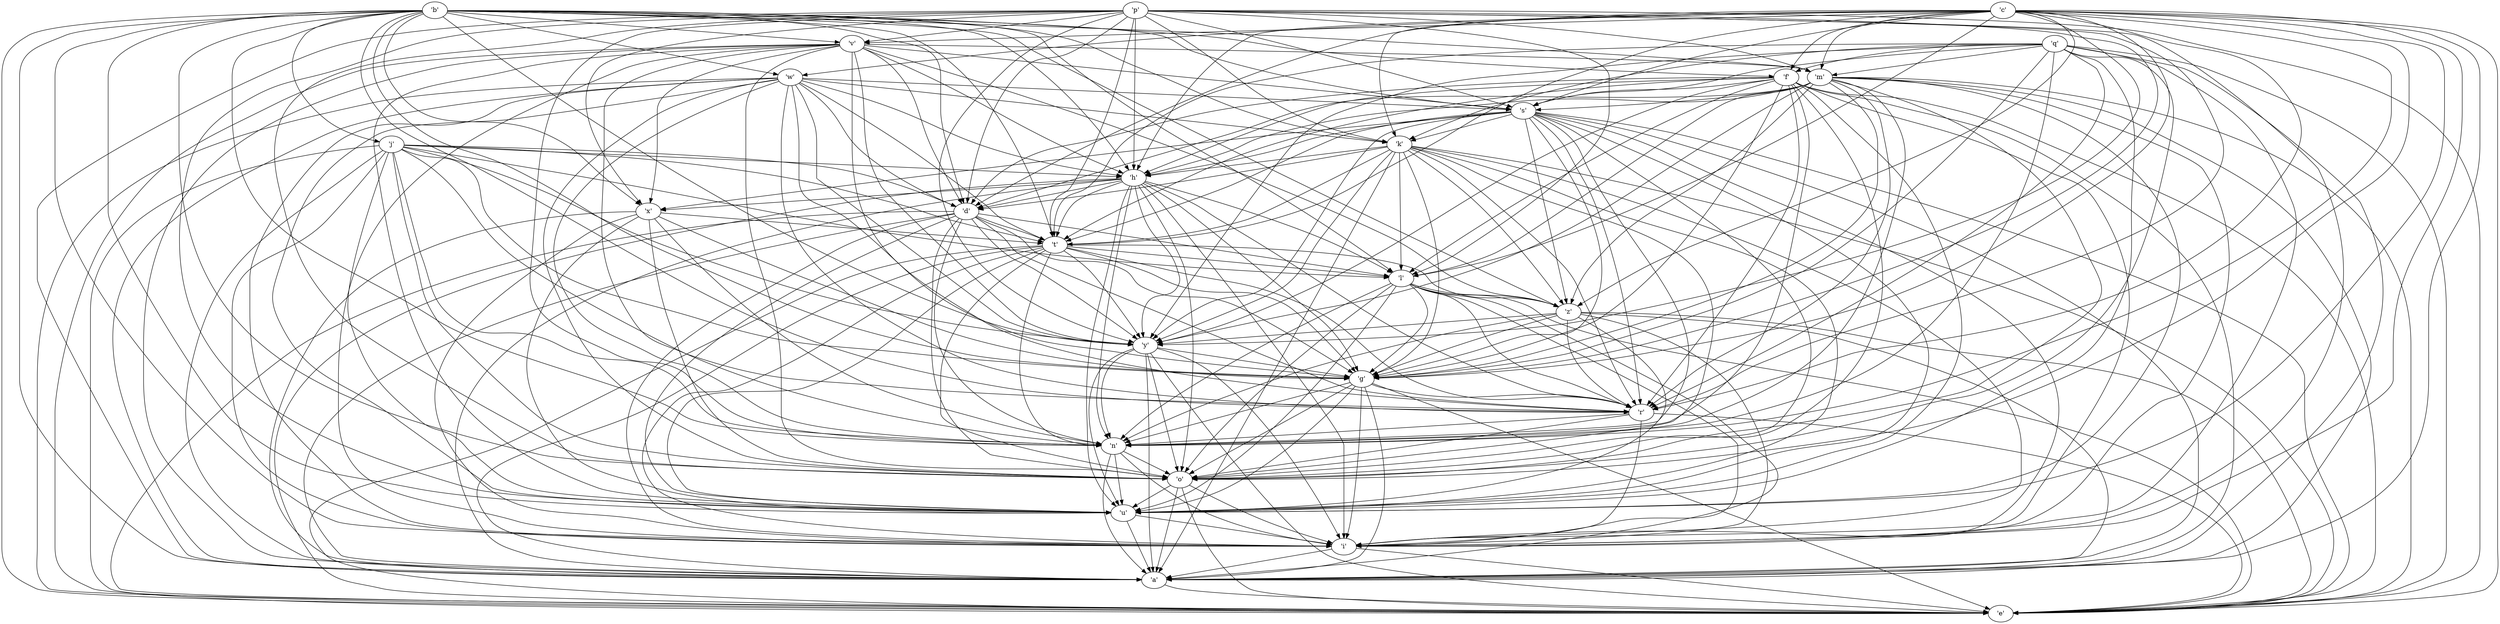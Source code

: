 digraph {
    0 [label="'a'"]
    1 [label="'b'"]
    2 [label="'c'"]
    3 [label="'d'"]
    4 [label="'e'"]
    5 [label="'f'"]
    6 [label="'g'"]
    7 [label="'h'"]
    8 [label="'i'"]
    9 [label="'j'"]
    10 [label="'k'"]
    11 [label="'l'"]
    12 [label="'m'"]
    13 [label="'n'"]
    14 [label="'o'"]
    15 [label="'p'"]
    16 [label="'q'"]
    17 [label="'r'"]
    18 [label="'s'"]
    19 [label="'t'"]
    20 [label="'u'"]
    21 [label="'v'"]
    22 [label="'w'"]
    23 [label="'x'"]
    24 [label="'y'"]
    25 [label="'z'"]
    1 -> 0
    1 -> 3
    7 -> 19
    9 -> 14
    2 -> 18
    18 -> 14
    19 -> 20
    17 -> 8
    12 -> 6
    18 -> 25
    11 -> 20
    6 -> 20
    22 -> 14
    14 -> 8
    12 -> 0
    1 -> 7
    12 -> 11
    11 -> 4
    2 -> 25
    1 -> 21
    2 -> 4
    7 -> 17
    18 -> 19
    16 -> 5
    25 -> 24
    21 -> 14
    22 -> 7
    21 -> 24
    2 -> 22
    8 -> 0
    2 -> 10
    23 -> 14
    9 -> 4
    12 -> 8
    13 -> 0
    15 -> 21
    7 -> 0
    1 -> 17
    5 -> 18
    21 -> 25
    1 -> 14
    5 -> 7
    7 -> 20
    12 -> 17
    22 -> 20
    15 -> 23
    10 -> 3
    15 -> 7
    3 -> 13
    2 -> 11
    15 -> 18
    24 -> 0
    7 -> 23
    5 -> 4
    12 -> 14
    9 -> 13
    15 -> 17
    11 -> 17
    19 -> 17
    15 -> 8
    19 -> 6
    16 -> 14
    16 -> 17
    21 -> 12
    12 -> 25
    1 -> 20
    3 -> 8
    9 -> 8
    15 -> 13
    2 -> 7
    21 -> 4
    22 -> 18
    2 -> 0
    22 -> 3
    3 -> 11
    19 -> 25
    18 -> 17
    1 -> 25
    11 -> 6
    21 -> 8
    10 -> 14
    18 -> 13
    24 -> 6
    19 -> 0
    18 -> 0
    22 -> 13
    11 -> 0
    21 -> 13
    12 -> 24
    22 -> 0
    15 -> 24
    2 -> 6
    16 -> 12
    9 -> 11
    23 -> 13
    25 -> 0
    23 -> 0
    16 -> 4
    7 -> 11
    10 -> 11
    2 -> 20
    12 -> 7
    7 -> 6
    22 -> 4
    10 -> 8
    18 -> 20
    1 -> 12
    17 -> 14
    15 -> 20
    15 -> 10
    1 -> 9
    2 -> 13
    12 -> 13
    6 -> 4
    10 -> 17
    5 -> 14
    1 -> 11
    19 -> 13
    3 -> 17
    21 -> 18
    5 -> 20
    2 -> 17
    5 -> 8
    10 -> 20
    1 -> 19
    24 -> 20
    3 -> 6
    16 -> 10
    21 -> 23
    1 -> 4
    16 -> 0
    1 -> 5
    24 -> 13
    9 -> 3
    25 -> 8
    9 -> 6
    7 -> 8
    15 -> 0
    10 -> 6
    20 -> 8
    22 -> 24
    5 -> 13
    1 -> 13
    7 -> 4
    6 -> 17
    2 -> 3
    0 -> 4
    15 -> 14
    22 -> 17
    18 -> 4
    18 -> 6
    2 -> 12
    9 -> 7
    13 -> 20
    3 -> 14
    17 -> 13
    16 -> 18
    21 -> 3
    13 -> 8
    10 -> 7
    1 -> 10
    6 -> 8
    14 -> 20
    5 -> 6
    6 -> 0
    7 -> 13
    19 -> 4
    1 -> 8
    1 -> 24
    7 -> 3
    11 -> 8
    2 -> 19
    18 -> 23
    3 -> 20
    23 -> 20
    14 -> 0
    25 -> 17
    19 -> 14
    5 -> 3
    25 -> 4
    1 -> 23
    3 -> 24
    22 -> 8
    12 -> 20
    9 -> 24
    6 -> 13
    10 -> 25
    3 -> 19
    15 -> 12
    21 -> 17
    21 -> 7
    9 -> 19
    22 -> 19
    15 -> 3
    12 -> 3
    9 -> 0
    23 -> 8
    7 -> 14
    12 -> 18
    2 -> 14
    15 -> 19
    1 -> 6
    2 -> 21
    24 -> 4
    15 -> 4
    9 -> 20
    16 -> 13
    10 -> 4
    11 -> 13
    22 -> 6
    5 -> 11
    3 -> 0
    20 -> 0
    1 -> 22
    10 -> 24
    11 -> 14
    2 -> 5
    15 -> 11
    7 -> 24
    24 -> 14
    16 -> 6
    9 -> 17
    10 -> 19
    18 -> 8
    15 -> 6
    19 -> 8
    23 -> 19
    12 -> 4
    5 -> 19
    21 -> 20
    1 -> 18
    14 -> 4
    19 -> 11
    3 -> 4
    2 -> 24
    16 -> 20
    24 -> 8
    25 -> 13
    8 -> 4
    21 -> 0
    23 -> 6
    18 -> 7
    6 -> 14
    10 -> 0
    25 -> 20
    5 -> 24
    11 -> 25
    17 -> 4
    25 -> 6
    16 -> 19
    16 -> 8
    5 -> 17
    16 -> 24
    13 -> 14
    5 -> 0
    2 -> 8
    19 -> 24
    18 -> 10
    22 -> 10
    18 -> 24
}
